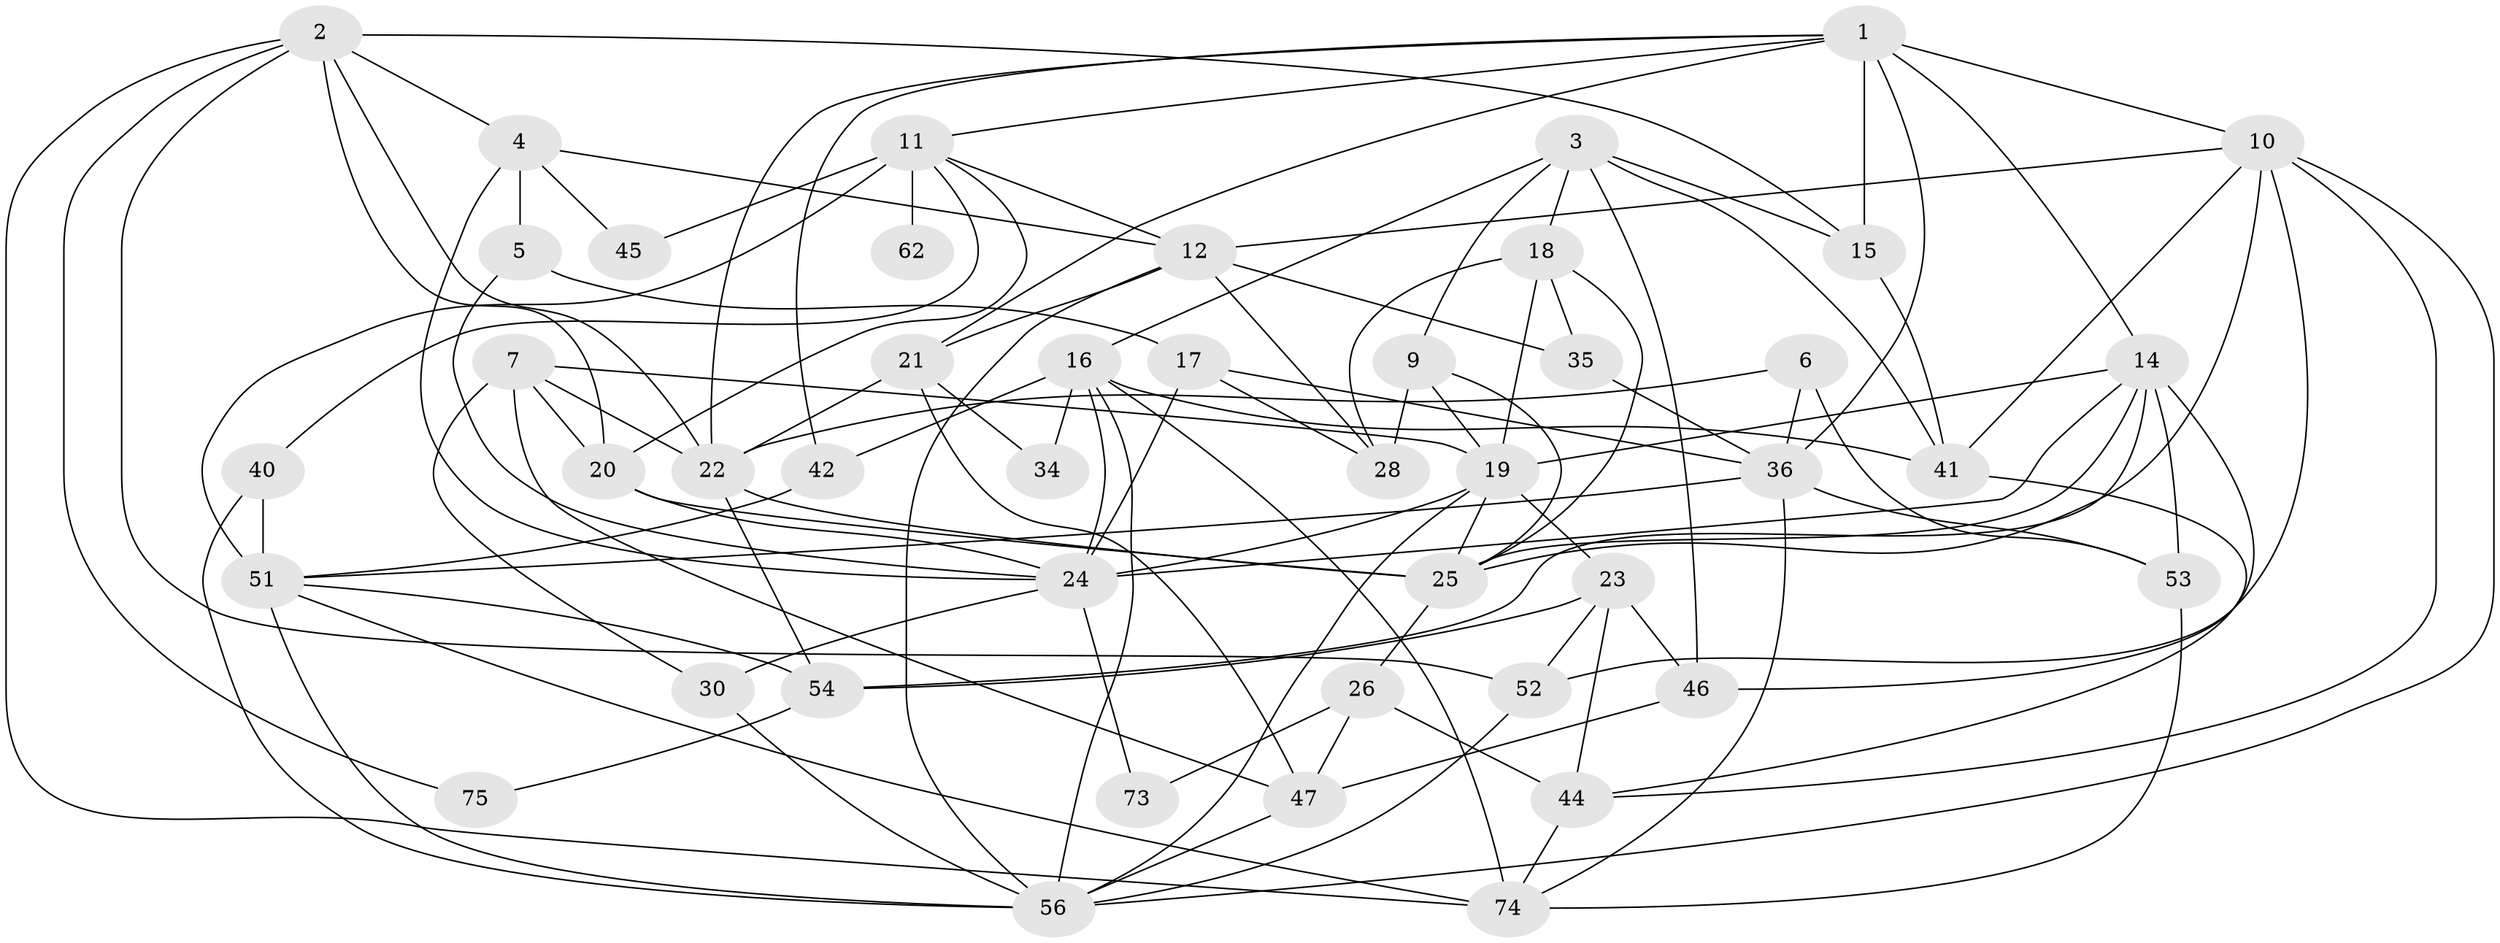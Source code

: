 // original degree distribution, {5: 0.18181818181818182, 4: 0.3246753246753247, 3: 0.2727272727272727, 6: 0.11688311688311688, 2: 0.09090909090909091, 7: 0.012987012987012988}
// Generated by graph-tools (version 1.1) at 2025/41/03/06/25 10:41:56]
// undirected, 45 vertices, 113 edges
graph export_dot {
graph [start="1"]
  node [color=gray90,style=filled];
  1 [super="+13"];
  2 [super="+31"];
  3 [super="+68"];
  4 [super="+59"];
  5;
  6;
  7 [super="+8"];
  9 [super="+63"];
  10 [super="+48"];
  11 [super="+61"];
  12 [super="+64"];
  14 [super="+67"];
  15 [super="+32"];
  16 [super="+77"];
  17 [super="+33"];
  18 [super="+49"];
  19 [super="+71"];
  20 [super="+29"];
  21 [super="+27"];
  22 [super="+39"];
  23 [super="+55"];
  24 [super="+66"];
  25 [super="+65"];
  26 [super="+43"];
  28 [super="+38"];
  30;
  34;
  35 [super="+37"];
  36 [super="+58"];
  40;
  41;
  42;
  44 [super="+69"];
  45 [super="+50"];
  46;
  47 [super="+60"];
  51 [super="+72"];
  52;
  53;
  54 [super="+70"];
  56 [super="+57"];
  62;
  73;
  74 [super="+76"];
  75;
  1 -- 22;
  1 -- 42;
  1 -- 11;
  1 -- 15 [weight=2];
  1 -- 10;
  1 -- 36;
  1 -- 14;
  1 -- 21;
  2 -- 52;
  2 -- 22;
  2 -- 75;
  2 -- 4;
  2 -- 74;
  2 -- 15;
  2 -- 20;
  3 -- 46;
  3 -- 15;
  3 -- 16;
  3 -- 41;
  3 -- 18;
  3 -- 9;
  4 -- 24;
  4 -- 12;
  4 -- 5;
  4 -- 45;
  5 -- 24;
  5 -- 17;
  6 -- 22;
  6 -- 36;
  6 -- 53;
  7 -- 22;
  7 -- 30;
  7 -- 20;
  7 -- 19;
  7 -- 47;
  9 -- 25;
  9 -- 19;
  9 -- 28 [weight=2];
  10 -- 41;
  10 -- 44;
  10 -- 52;
  10 -- 25;
  10 -- 56;
  10 -- 12;
  11 -- 51;
  11 -- 62 [weight=2];
  11 -- 20;
  11 -- 40;
  11 -- 45 [weight=2];
  11 -- 12;
  12 -- 21;
  12 -- 35;
  12 -- 56;
  12 -- 28;
  14 -- 54;
  14 -- 25;
  14 -- 19;
  14 -- 24;
  14 -- 46;
  14 -- 53;
  15 -- 41;
  16 -- 74;
  16 -- 34;
  16 -- 56;
  16 -- 41;
  16 -- 42;
  16 -- 24;
  17 -- 28;
  17 -- 36;
  17 -- 24;
  18 -- 25;
  18 -- 28 [weight=2];
  18 -- 19;
  18 -- 35;
  19 -- 25;
  19 -- 24;
  19 -- 56;
  19 -- 23;
  20 -- 24;
  20 -- 25;
  21 -- 47;
  21 -- 34;
  21 -- 22;
  22 -- 25;
  22 -- 54;
  23 -- 52;
  23 -- 44;
  23 -- 46;
  23 -- 54;
  24 -- 30 [weight=2];
  24 -- 73;
  25 -- 26;
  26 -- 44 [weight=2];
  26 -- 47;
  26 -- 73;
  30 -- 56;
  35 -- 36;
  36 -- 53;
  36 -- 74;
  36 -- 51;
  40 -- 56;
  40 -- 51;
  41 -- 44;
  42 -- 51;
  44 -- 74;
  46 -- 47;
  47 -- 56;
  51 -- 54;
  51 -- 74;
  51 -- 56;
  52 -- 56;
  53 -- 74;
  54 -- 75;
}

